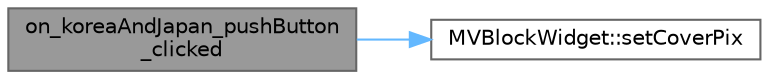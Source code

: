 digraph "on_koreaAndJapan_pushButton_clicked"
{
 // LATEX_PDF_SIZE
  bgcolor="transparent";
  edge [fontname=Helvetica,fontsize=10,labelfontname=Helvetica,labelfontsize=10];
  node [fontname=Helvetica,fontsize=10,shape=box,height=0.2,width=0.4];
  rankdir="LR";
  Node1 [id="Node000001",label="on_koreaAndJapan_pushButton\l_clicked",height=0.2,width=0.4,color="gray40", fillcolor="grey60", style="filled", fontcolor="black",tooltip="日韩按钮点击槽"];
  Node1 -> Node2 [id="edge1_Node000001_Node000002",color="steelblue1",style="solid",tooltip=" "];
  Node2 [id="Node000002",label="MVBlockWidget::setCoverPix",height=0.2,width=0.4,color="grey40", fillcolor="white", style="filled",URL="$class_m_v_block_widget.html#a577e699921fb58de1d51f2352a6088e1",tooltip="设置封面图片"];
}
